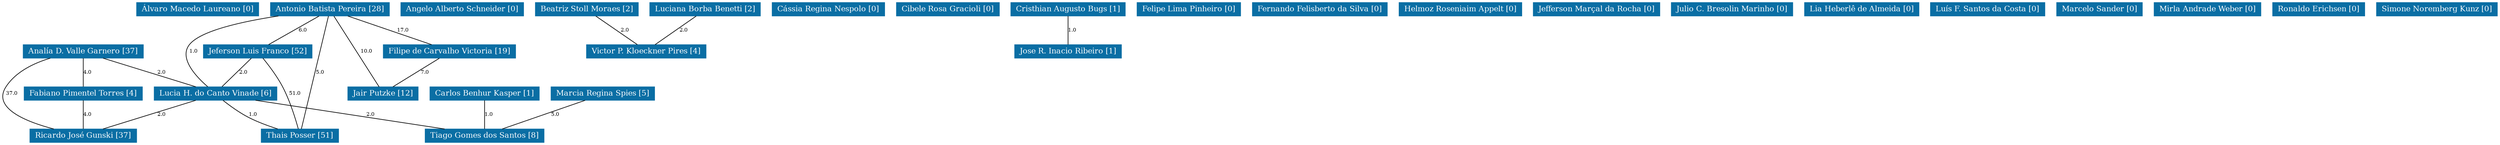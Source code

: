 strict graph grafo2 {
	graph [bb="0,0,3267.4,219",
		id=grafo2,
		overlap=False
	];
	node [fontsize=12,
		label="\N",
		shape=rectangle,
		style=filled
	];
	0	 [URL="membro-1519141891464578.html",
		color="#0A6EA4",
		fontcolor="#FFFFFF",
		height=0.29167,
		label="Álvaro Macedo Laureano [0]",
		pos="274.88,208.5",
		width=2.1528];
	1	 [URL="membro-4075727326925108.html",
		color="#0A6EA4",
		fontcolor="#FFFFFF",
		height=0.29167,
		label="Analía D. Valle Garnero [37]",
		pos="115.88,142.5",
		width=2.1667];
	9	 [URL="membro-3194461270391349.html",
		color="#0A6EA4",
		fontcolor="#FFFFFF",
		height=0.29167,
		label="Fabiano Pimentel Torres [4]",
		pos="115.88,76.5",
		width=2.0694];
	1 -- 9	 [fontsize=8,
		label=4.0,
		lp="120.88,109.5",
		pos="115.88,131.9 115.88,119.65 115.88,99.622 115.88,87.297"];
	20	 [URL="membro-9245604354419040.html",
		color="#0A6EA4",
		fontcolor="#FFFFFF",
		height=0.29167,
		label="Lucia H. do Canto Vinade [6]",
		pos="287.88,76.5",
		width=2.2083];
	1 -- 20	 [fontsize=8,
		label=2.0,
		lp="217.88,109.5",
		pos="143.52,131.9 175.62,119.58 228.25,99.383 260.32,87.078"];
	26	 [URL="membro-2410346128596894.html",
		color="#0A6EA4",
		fontcolor="#FFFFFF",
		height=0.29167,
		label="Ricardo José Gunski [37]",
		pos="115.88,10.5",
		width=1.9028];
	1 -- 26	 [fontsize=8,
		label=37.0,
		lp="24.88,76.5",
		pos="80.419,131.92 45.563,119.51 0,96.675 17.88,66 30.976,43.533 56.916,29.43 78.82,21.065"];
	9 -- 26	 [fontsize=8,
		label=4.0,
		lp="120.88,43.5",
		pos="115.88,65.896 115.88,53.653 115.88,33.622 115.88,21.297"];
	20 -- 26	 [fontsize=8,
		label=2.0,
		lp="217.88,43.5",
		pos="260.25,65.896 228.15,53.58 175.52,33.383 143.45,21.078"];
	29	 [URL="membro-2277857386983441.html",
		color="#0A6EA4",
		fontcolor="#FFFFFF",
		height=0.29167,
		label="Thais Posser [51]",
		pos="402.88,10.5",
		width=1.375];
	20 -- 29	 [fontsize=8,
		label=1.0,
		lp="322.88,43.5",
		pos="294,65.882 299.32,57.496 307.77,46.067 317.88,39 329.11,31.156 342.66,25.337 355.62,21.078"];
	30	 [URL="membro-5811514780628956.html",
		color="#0A6EA4",
		fontcolor="#FFFFFF",
		height=0.29167,
		label="Tiago Gomes dos Santos [8]",
		pos="651.88,10.5",
		width=2.1111];
	20 -- 30	 [fontsize=8,
		label=2.0,
		lp="496.88,43.5",
		pos="345.96,65.969 413.91,53.65 525.73,33.375 593.71,21.048"];
	2	 [URL="membro-0905235589505578.html",
		color="#0A6EA4",
		fontcolor="#FFFFFF",
		height=0.29167,
		label="Angelo Alberto Schneider [0]",
		pos="615.88,208.5",
		width=2.1944];
	3	 [URL="membro-2960319577737903.html",
		color="#0A6EA4",
		fontcolor="#FFFFFF",
		height=0.29167,
		label="Antonio Batista Pereira [28]",
		pos="444.88,208.5",
		width=2.0694];
	3 -- 20	 [fontsize=8,
		label=1.0,
		lp="264.88,142.5",
		pos="382.28,197.93 334.62,188.45 274.75,172.98 259.88,153 244.6,132.46 264.93,102.72 278.15,87.063"];
	3 -- 29	 [fontsize=8,
		label=5.0,
		lp="429.88,109.5",
		pos="442.63,197.85 435.33,163.48 412.46,55.652 405.15,21.198"];
	12	 [URL="membro-4895231407900749.html",
		color="#0A6EA4",
		fontcolor="#FFFFFF",
		height=0.29167,
		label="Filipe de Carvalho Victoria [19]",
		pos="606.88,142.5",
		width=2.3333];
	3 -- 12	 [fontsize=8,
		label=17.0,
		lp="542.88,175.5",
		pos="470.91,197.9 501.14,185.58 550.72,165.38 580.92,153.08"];
	14	 [URL="membro-2069437408328707.html",
		color="#0A6EA4",
		fontcolor="#FFFFFF",
		height=0.29167,
		label="Jair Putzke [12]",
		pos="518.88,76.5",
		width=1.2639];
	3 -- 14	 [fontsize=8,
		label=10.0,
		lp="493.88,142.5",
		pos="450.94,197.7 464.88,172.82 499.13,111.74 512.95,87.082"];
	15	 [URL="membro-1680065573338339.html",
		color="#0A6EA4",
		fontcolor="#FFFFFF",
		height=0.29167,
		label="Jeferson Luis Franco [52]",
		pos="347.88,142.5",
		width=1.9167];
	3 -- 15	 [fontsize=8,
		label=6.0,
		lp="407.88,175.5",
		pos="429.3,197.9 411.2,185.58 381.51,165.38 363.43,153.08"];
	12 -- 14	 [fontsize=8,
		label=7.0,
		lp="573.88,109.5",
		pos="592.74,131.9 576.32,119.58 549.39,99.383 532.99,87.078"];
	15 -- 20	 [fontsize=8,
		label=2.0,
		lp="326.88,109.5",
		pos="338.24,131.9 327.11,119.65 308.9,99.622 297.7,87.297"];
	15 -- 29	 [fontsize=8,
		label=51.0,
		lp="391.88,76.5",
		pos="353.88,131.64 359.86,120.59 369.11,102.88 375.88,87 385.72,63.941 394.93,35.964 399.63,21.056"];
	4	 [URL="membro-3469385544914151.html",
		color="#0A6EA4",
		fontcolor="#FFFFFF",
		height=0.29167,
		label="Beatriz Stoll Moraes [2]",
		pos="777.88,208.5",
		width=1.8056];
	31	 [URL="membro-6399818992878421.html",
		color="#0A6EA4",
		fontcolor="#FFFFFF",
		height=0.29167,
		label="Victor P. Kloeckner Pires [4]",
		pos="858.88,142.5",
		width=2.1528];
	4 -- 31	 [fontsize=8,
		label=2.0,
		lp="828.88,175.5",
		pos="790.9,197.9 806.01,185.58 830.8,165.38 845.9,153.08"];
	5	 [URL="membro-3758714218353612.html",
		color="#0A6EA4",
		fontcolor="#FFFFFF",
		height=0.29167,
		label="Carlos Benhur Kasper [1]",
		pos="651.88,76.5",
		width=1.9306];
	5 -- 30	 [fontsize=8,
		label=1.0,
		lp="656.88,43.5",
		pos="651.88,65.896 651.88,53.653 651.88,33.622 651.88,21.297"];
	6	 [URL="membro-9101858681342985.html",
		color="#0A6EA4",
		fontcolor="#FFFFFF",
		height=0.29167,
		label="Cássia Regina Nespolo [0]",
		pos="1090.9,208.5",
		width=1.9861];
	7	 [URL="membro-4807525329153013.html",
		color="#0A6EA4",
		fontcolor="#FFFFFF",
		height=0.29167,
		label="Cibele Rosa Gracioli [0]",
		pos="1246.9,208.5",
		width=1.8333];
	8	 [URL="membro-3831988899325479.html",
		color="#0A6EA4",
		fontcolor="#FFFFFF",
		height=0.29167,
		label="Cristhian Augusto Bugs [1]",
		pos="1404.9,208.5",
		width=2.0417];
	17	 [URL="membro-5627311567399428.html",
		color="#0A6EA4",
		fontcolor="#FFFFFF",
		height=0.29167,
		label="Jose R. Inacio Ribeiro [1]",
		pos="1404.9,142.5",
		width=1.9167];
	8 -- 17	 [fontsize=8,
		label=1.0,
		lp="1409.9,175.5",
		pos="1404.9,197.9 1404.9,185.65 1404.9,165.62 1404.9,153.3"];
	10	 [URL="membro-1589874577225604.html",
		color="#0A6EA4",
		fontcolor="#FFFFFF",
		height=0.29167,
		label="Felipe Lima Pinheiro [0]",
		pos="1562.9,208.5",
		width=1.8472];
	11	 [URL="membro-5556114236440871.html",
		color="#0A6EA4",
		fontcolor="#FFFFFF",
		height=0.29167,
		label="Fernando Felisberto da Silva [0]",
		pos="1731.9,208.5",
		width=2.3472];
	13	 [URL="membro-5360357766246970.html",
		color="#0A6EA4",
		fontcolor="#FFFFFF",
		height=0.29167,
		label="Helmoz Roseniaim Appelt [0]",
		pos="1913.9,208.5",
		width=2.2083];
	16	 [URL="membro-9707343593567031.html",
		color="#0A6EA4",
		fontcolor="#FFFFFF",
		height=0.29167,
		label="Jefferson Marçal da Rocha [0]",
		pos="2091.9,208.5",
		width=2.2222];
	18	 [URL="membro-7724745358129837.html",
		color="#0A6EA4",
		fontcolor="#FFFFFF",
		height=0.29167,
		label="Julio C. Bresolin Marinho [0]",
		pos="2267.9,208.5",
		width=2.1667];
	19	 [URL="membro-5933446290676213.html",
		color="#0A6EA4",
		fontcolor="#FFFFFF",
		height=0.29167,
		label="Lia Heberlê de Almeida [0]",
		pos="2437.9,208.5",
		width=2.0417];
	21	 [URL="membro-4218915379129113.html",
		color="#0A6EA4",
		fontcolor="#FFFFFF",
		height=0.29167,
		label="Luciana Borba Benetti [2]",
		pos="930.88,208.5",
		width=1.9444];
	21 -- 31	 [fontsize=8,
		label=2.0,
		lp="904.88,175.5",
		pos="919.32,197.9 905.96,185.65 884.11,165.62 870.66,153.3"];
	22	 [URL="membro-0382799433347639.html",
		color="#0A6EA4",
		fontcolor="#FFFFFF",
		height=0.29167,
		label="Luís F. Santos da Costa [0]",
		pos="2602.9,208.5",
		width=2.0278];
	23	 [URL="membro-0501263145561247.html",
		color="#0A6EA4",
		fontcolor="#FFFFFF",
		height=0.29167,
		label="Marcelo Sander [0]",
		pos="2747.9,208.5",
		width=1.5];
	24	 [URL="membro-4541292297263996.html",
		color="#0A6EA4",
		fontcolor="#FFFFFF",
		height=0.29167,
		label="Marcia Regina Spies [5]",
		pos="804.88,76.5",
		width=1.8194];
	24 -- 30	 [fontsize=8,
		label=5.0,
		lp="742.88,43.5",
		pos="780.3,65.896 751.75,53.58 704.93,33.383 676.4,21.078"];
	25	 [URL="membro-2256892090251117.html",
		color="#0A6EA4",
		fontcolor="#FFFFFF",
		height=0.29167,
		label="Mirla Andrade Weber [0]",
		pos="2888.9,208.5",
		width=1.9028];
	27	 [URL="membro-2185079928360774.html",
		color="#0A6EA4",
		fontcolor="#FFFFFF",
		height=0.29167,
		label="Ronaldo Erichsen [0]",
		pos="3034.9,208.5",
		width=1.6389];
	28	 [URL="membro-0979416016892842.html",
		color="#0A6EA4",
		fontcolor="#FFFFFF",
		height=0.29167,
		label="Simone Noremberg Kunz [0]",
		pos="3189.9,208.5",
		width=2.1528];
}
